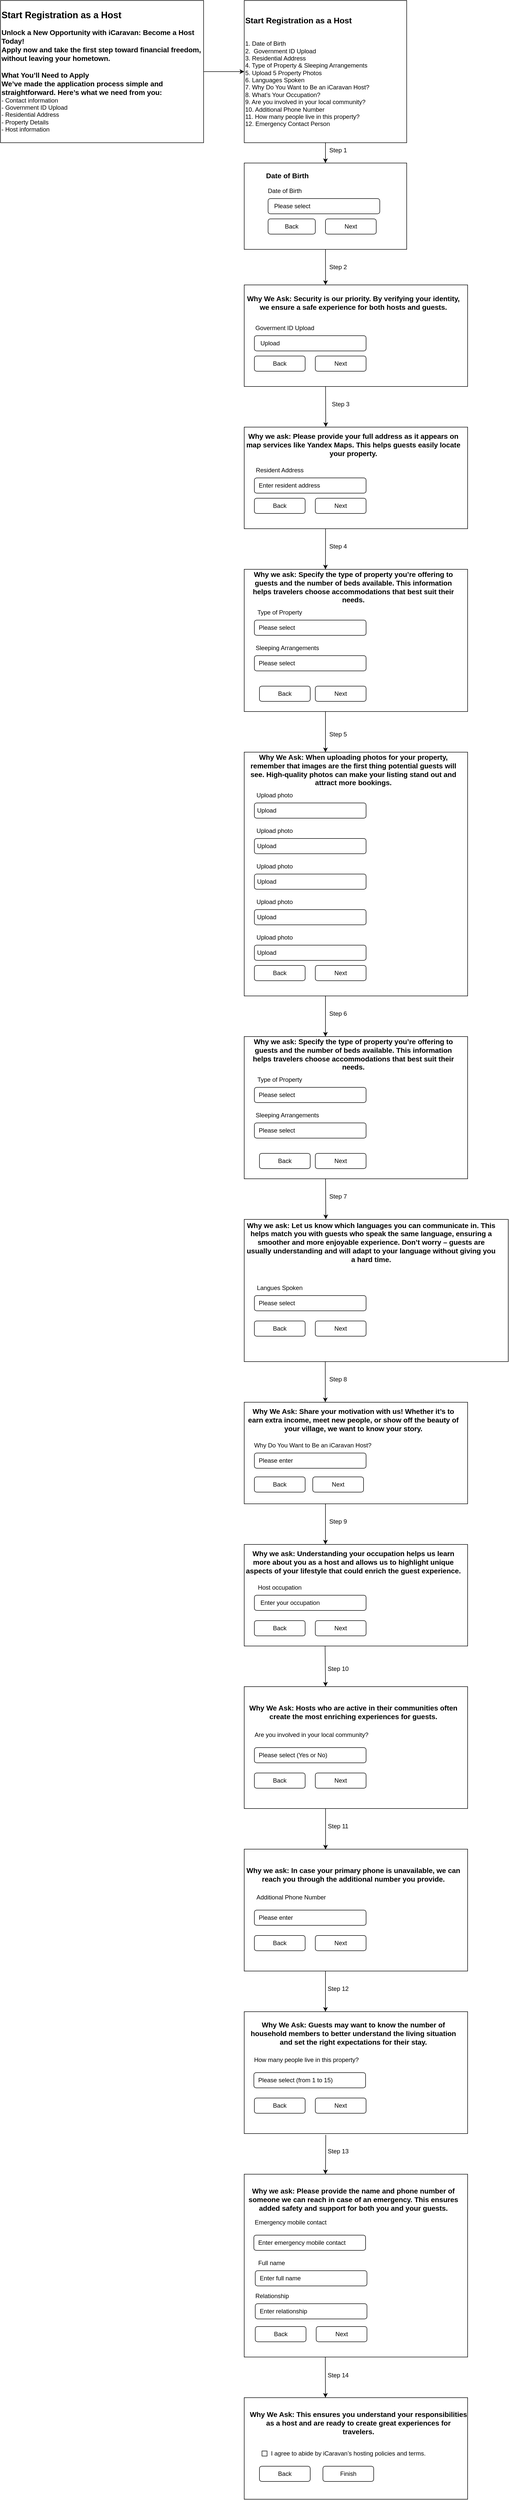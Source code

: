<mxfile version="26.0.16">
  <diagram id="C5RBs43oDa-KdzZeNtuy" name="Page-1">
    <mxGraphModel dx="5239" dy="1765" grid="1" gridSize="10" guides="1" tooltips="1" connect="1" arrows="1" fold="1" page="1" pageScale="1" pageWidth="827" pageHeight="1169" math="0" shadow="0">
      <root>
        <mxCell id="WIyWlLk6GJQsqaUBKTNV-0" />
        <mxCell id="WIyWlLk6GJQsqaUBKTNV-1" parent="WIyWlLk6GJQsqaUBKTNV-0" />
        <mxCell id="WOoqEJHK_4M_TUSqdvVv-0" value="&lt;b&gt;&lt;font style=&quot;font-size: 18px;&quot;&gt;Start Registration as a Host&lt;/font&gt;&lt;/b&gt;&lt;div&gt;&lt;br&gt;&lt;/div&gt;&lt;div&gt;&lt;div&gt;&lt;b&gt;&lt;font style=&quot;font-size: 14px;&quot;&gt;Unlock a New Opportunity with iCaravan: Become a Host Today!&lt;/font&gt;&lt;/b&gt;&lt;/div&gt;&lt;div&gt;&lt;b&gt;&lt;font style=&quot;font-size: 14px;&quot;&gt;Apply now and take the first step toward financial freedom, without leaving your hometown.&lt;/font&gt;&lt;/b&gt;&lt;/div&gt;&lt;/div&gt;&lt;div&gt;&lt;b&gt;&lt;font style=&quot;font-size: 14px;&quot;&gt;&lt;br&gt;&lt;/font&gt;&lt;/b&gt;&lt;/div&gt;&lt;div&gt;&lt;b&gt;&lt;font style=&quot;font-size: 14px;&quot;&gt;What You’ll Need to Apply&lt;/font&gt;&lt;/b&gt;&lt;/div&gt;&lt;div&gt;&lt;b&gt;&lt;font style=&quot;font-size: 14px;&quot;&gt;We’ve made the application process simple and straightforward. Here’s what we need from you:&lt;/font&gt;&lt;/b&gt;&lt;/div&gt;&lt;div&gt;- Contact information&lt;/div&gt;&lt;div&gt;- Government ID Upload&lt;/div&gt;&lt;div&gt;- Residential Address&lt;/div&gt;&lt;div&gt;- Property Details&lt;/div&gt;&lt;div&gt;- Host information&lt;/div&gt;" style="rounded=0;whiteSpace=wrap;html=1;align=left;" vertex="1" parent="WIyWlLk6GJQsqaUBKTNV-1">
          <mxGeometry x="-1160" y="600" width="400" height="280" as="geometry" />
        </mxCell>
        <mxCell id="WOoqEJHK_4M_TUSqdvVv-2" value="&lt;span style=&quot;&quot;&gt;&lt;b&gt;&lt;font style=&quot;font-size: 16px;&quot;&gt;Start Registration as a Host&lt;/font&gt;&lt;/b&gt;&lt;/span&gt;&lt;div&gt;&lt;span style=&quot;&quot;&gt;&lt;br&gt;&lt;/span&gt;&lt;/div&gt;&lt;div&gt;&lt;span style=&quot;&quot;&gt;&lt;br&gt;&lt;/span&gt;&lt;/div&gt;&lt;div&gt;&lt;span style=&quot;&quot;&gt;1.&amp;nbsp;&lt;/span&gt;&lt;span style=&quot;background-color: transparent;&quot;&gt;Date of Birth&lt;/span&gt;&lt;/div&gt;&lt;div&gt;&lt;span style=&quot;background-color: transparent;&quot;&gt;2.&amp;nbsp;&lt;/span&gt;&lt;span style=&quot;background-color: transparent;&quot;&gt;&amp;nbsp;Government ID Upload&lt;/span&gt;&lt;/div&gt;&lt;div&gt;&lt;span style=&quot;background-color: transparent;&quot;&gt;3. Residential Address&lt;/span&gt;&lt;/div&gt;&lt;div&gt;&lt;span style=&quot;background-color: transparent;&quot;&gt;4. Type of Property &amp;amp; Sleeping Arrangements&lt;/span&gt;&lt;/div&gt;&lt;div&gt;&lt;span style=&quot;background-color: transparent;&quot;&gt;5. Upload 5 Property Photos&amp;nbsp;&lt;/span&gt;&lt;/div&gt;&lt;div&gt;&lt;span style=&quot;background-color: transparent;&quot;&gt;6. Languages Spoken&lt;/span&gt;&lt;/div&gt;&lt;div&gt;&lt;span style=&quot;background-color: transparent;&quot;&gt;7&lt;/span&gt;&lt;span style=&quot;background-color: transparent; color: light-dark(rgb(0, 0, 0), rgb(255, 255, 255));&quot;&gt;. Why Do You Want to Be an iCaravan Host?&lt;/span&gt;&lt;/div&gt;&lt;div&gt;&lt;span style=&quot;background-color: transparent;&quot;&gt;8. What’s Your Occupation?&lt;/span&gt;&lt;/div&gt;&lt;div&gt;&lt;span style=&quot;background-color: transparent;&quot;&gt;9. Are you involved in your local community?&lt;/span&gt;&lt;/div&gt;&lt;div&gt;&lt;span style=&quot;background-color: transparent;&quot;&gt;10. Additional Phone Number&lt;/span&gt;&lt;/div&gt;&lt;div&gt;&lt;span style=&quot;background-color: transparent;&quot;&gt;11. How many people live in this property?&lt;/span&gt;&lt;/div&gt;&lt;div&gt;&lt;span style=&quot;background-color: transparent;&quot;&gt;12. Emergency Contact Person&lt;/span&gt;&lt;/div&gt;" style="rounded=0;whiteSpace=wrap;html=1;align=left;" vertex="1" parent="WIyWlLk6GJQsqaUBKTNV-1">
          <mxGeometry x="-680" y="600" width="320" height="280" as="geometry" />
        </mxCell>
        <mxCell id="WOoqEJHK_4M_TUSqdvVv-3" value="" style="endArrow=classic;html=1;rounded=0;exitX=1;exitY=0.5;exitDx=0;exitDy=0;entryX=0;entryY=0.5;entryDx=0;entryDy=0;" edge="1" parent="WIyWlLk6GJQsqaUBKTNV-1" source="WOoqEJHK_4M_TUSqdvVv-0" target="WOoqEJHK_4M_TUSqdvVv-2">
          <mxGeometry width="50" height="50" relative="1" as="geometry">
            <mxPoint x="-550" y="890" as="sourcePoint" />
            <mxPoint x="-500" y="840" as="targetPoint" />
          </mxGeometry>
        </mxCell>
        <mxCell id="WOoqEJHK_4M_TUSqdvVv-4" value="&lt;div&gt;&lt;br&gt;&lt;/div&gt;" style="rounded=0;whiteSpace=wrap;html=1;" vertex="1" parent="WIyWlLk6GJQsqaUBKTNV-1">
          <mxGeometry x="-680" y="920" width="320" height="170" as="geometry" />
        </mxCell>
        <mxCell id="WOoqEJHK_4M_TUSqdvVv-5" value="&amp;nbsp; &amp;nbsp;Please select" style="rounded=1;whiteSpace=wrap;html=1;align=left;" vertex="1" parent="WIyWlLk6GJQsqaUBKTNV-1">
          <mxGeometry x="-633" y="990" width="220" height="30" as="geometry" />
        </mxCell>
        <mxCell id="WOoqEJHK_4M_TUSqdvVv-6" value="&lt;b&gt;&lt;font style=&quot;font-size: 14px;&quot;&gt;Date of Birth&lt;/font&gt;&lt;/b&gt;" style="text;html=1;align=center;verticalAlign=middle;whiteSpace=wrap;rounded=0;" vertex="1" parent="WIyWlLk6GJQsqaUBKTNV-1">
          <mxGeometry x="-645" y="930" width="100" height="30" as="geometry" />
        </mxCell>
        <mxCell id="WOoqEJHK_4M_TUSqdvVv-7" value="&lt;font&gt;Date of Birth&lt;/font&gt;" style="text;html=1;align=center;verticalAlign=middle;whiteSpace=wrap;rounded=0;" vertex="1" parent="WIyWlLk6GJQsqaUBKTNV-1">
          <mxGeometry x="-655" y="960" width="110" height="30" as="geometry" />
        </mxCell>
        <mxCell id="WOoqEJHK_4M_TUSqdvVv-8" value="Back" style="rounded=1;whiteSpace=wrap;html=1;" vertex="1" parent="WIyWlLk6GJQsqaUBKTNV-1">
          <mxGeometry x="-633" y="1030" width="93" height="30" as="geometry" />
        </mxCell>
        <mxCell id="WOoqEJHK_4M_TUSqdvVv-9" value="Next" style="rounded=1;whiteSpace=wrap;html=1;" vertex="1" parent="WIyWlLk6GJQsqaUBKTNV-1">
          <mxGeometry x="-520" y="1030" width="100" height="30" as="geometry" />
        </mxCell>
        <mxCell id="WOoqEJHK_4M_TUSqdvVv-12" value="&lt;div&gt;&lt;br&gt;&lt;/div&gt;" style="rounded=0;whiteSpace=wrap;html=1;" vertex="1" parent="WIyWlLk6GJQsqaUBKTNV-1">
          <mxGeometry x="-680" y="1160" width="440" height="200" as="geometry" />
        </mxCell>
        <mxCell id="WOoqEJHK_4M_TUSqdvVv-13" value="&amp;nbsp; &amp;nbsp;Upload" style="rounded=1;whiteSpace=wrap;html=1;align=left;" vertex="1" parent="WIyWlLk6GJQsqaUBKTNV-1">
          <mxGeometry x="-660" y="1260" width="220" height="30" as="geometry" />
        </mxCell>
        <mxCell id="WOoqEJHK_4M_TUSqdvVv-14" value="&lt;span style=&quot;font-size: 14px;&quot;&gt;&lt;b&gt;Why We Ask: Security is our priority. By verifying your identity, we ensure a safe experience for both hosts and guests.&lt;/b&gt;&lt;/span&gt;" style="text;html=1;align=center;verticalAlign=middle;whiteSpace=wrap;rounded=0;" vertex="1" parent="WIyWlLk6GJQsqaUBKTNV-1">
          <mxGeometry x="-680" y="1170" width="430" height="50" as="geometry" />
        </mxCell>
        <mxCell id="WOoqEJHK_4M_TUSqdvVv-15" value="&lt;font&gt;Goverment ID Upload&lt;/font&gt;" style="text;html=1;align=center;verticalAlign=middle;whiteSpace=wrap;rounded=0;" vertex="1" parent="WIyWlLk6GJQsqaUBKTNV-1">
          <mxGeometry x="-680" y="1230" width="160" height="30" as="geometry" />
        </mxCell>
        <mxCell id="WOoqEJHK_4M_TUSqdvVv-16" value="Back" style="rounded=1;whiteSpace=wrap;html=1;" vertex="1" parent="WIyWlLk6GJQsqaUBKTNV-1">
          <mxGeometry x="-660" y="1300" width="100" height="30" as="geometry" />
        </mxCell>
        <mxCell id="WOoqEJHK_4M_TUSqdvVv-17" value="Next" style="rounded=1;whiteSpace=wrap;html=1;" vertex="1" parent="WIyWlLk6GJQsqaUBKTNV-1">
          <mxGeometry x="-540" y="1300" width="100" height="30" as="geometry" />
        </mxCell>
        <mxCell id="WOoqEJHK_4M_TUSqdvVv-19" value="" style="endArrow=classic;html=1;rounded=0;exitX=0.5;exitY=1;exitDx=0;exitDy=0;entryX=0.5;entryY=0;entryDx=0;entryDy=0;" edge="1" parent="WIyWlLk6GJQsqaUBKTNV-1" source="WOoqEJHK_4M_TUSqdvVv-2" target="WOoqEJHK_4M_TUSqdvVv-4">
          <mxGeometry width="50" height="50" relative="1" as="geometry">
            <mxPoint x="-520" y="840" as="sourcePoint" />
            <mxPoint x="-500" y="1010" as="targetPoint" />
          </mxGeometry>
        </mxCell>
        <mxCell id="WOoqEJHK_4M_TUSqdvVv-20" value="" style="endArrow=classic;html=1;rounded=0;exitX=0.5;exitY=1;exitDx=0;exitDy=0;entryX=0.364;entryY=0;entryDx=0;entryDy=0;entryPerimeter=0;" edge="1" parent="WIyWlLk6GJQsqaUBKTNV-1" source="WOoqEJHK_4M_TUSqdvVv-4" target="WOoqEJHK_4M_TUSqdvVv-12">
          <mxGeometry width="50" height="50" relative="1" as="geometry">
            <mxPoint x="-550" y="1100" as="sourcePoint" />
            <mxPoint x="-519" y="1160" as="targetPoint" />
          </mxGeometry>
        </mxCell>
        <mxCell id="WOoqEJHK_4M_TUSqdvVv-21" value="Step 1" style="text;html=1;align=center;verticalAlign=middle;whiteSpace=wrap;rounded=0;" vertex="1" parent="WIyWlLk6GJQsqaUBKTNV-1">
          <mxGeometry x="-520" y="880" width="50" height="30" as="geometry" />
        </mxCell>
        <mxCell id="WOoqEJHK_4M_TUSqdvVv-23" value="Step 2" style="text;html=1;align=center;verticalAlign=middle;whiteSpace=wrap;rounded=0;" vertex="1" parent="WIyWlLk6GJQsqaUBKTNV-1">
          <mxGeometry x="-520" y="1110" width="50" height="30" as="geometry" />
        </mxCell>
        <mxCell id="WOoqEJHK_4M_TUSqdvVv-24" value="&lt;div&gt;&lt;br&gt;&lt;/div&gt;" style="rounded=0;whiteSpace=wrap;html=1;" vertex="1" parent="WIyWlLk6GJQsqaUBKTNV-1">
          <mxGeometry x="-680" y="1440" width="440" height="200" as="geometry" />
        </mxCell>
        <mxCell id="WOoqEJHK_4M_TUSqdvVv-25" value="&amp;nbsp; Enter resident address" style="rounded=1;whiteSpace=wrap;html=1;align=left;" vertex="1" parent="WIyWlLk6GJQsqaUBKTNV-1">
          <mxGeometry x="-660" y="1540" width="220" height="30" as="geometry" />
        </mxCell>
        <mxCell id="WOoqEJHK_4M_TUSqdvVv-26" value="&lt;span style=&quot;font-size: 14px;&quot;&gt;&lt;b&gt;Why we ask: Please provide your full address as it appears on map services like Yandex Maps. This helps guests easily locate your property.&lt;/b&gt;&lt;/span&gt;" style="text;html=1;align=center;verticalAlign=middle;whiteSpace=wrap;rounded=0;" vertex="1" parent="WIyWlLk6GJQsqaUBKTNV-1">
          <mxGeometry x="-680" y="1450" width="430" height="50" as="geometry" />
        </mxCell>
        <mxCell id="WOoqEJHK_4M_TUSqdvVv-27" value="&lt;font&gt;Resident Address&lt;/font&gt;" style="text;html=1;align=center;verticalAlign=middle;whiteSpace=wrap;rounded=0;" vertex="1" parent="WIyWlLk6GJQsqaUBKTNV-1">
          <mxGeometry x="-690" y="1510" width="160" height="30" as="geometry" />
        </mxCell>
        <mxCell id="WOoqEJHK_4M_TUSqdvVv-28" value="Back" style="rounded=1;whiteSpace=wrap;html=1;" vertex="1" parent="WIyWlLk6GJQsqaUBKTNV-1">
          <mxGeometry x="-660" y="1580" width="100" height="30" as="geometry" />
        </mxCell>
        <mxCell id="WOoqEJHK_4M_TUSqdvVv-29" value="Next" style="rounded=1;whiteSpace=wrap;html=1;" vertex="1" parent="WIyWlLk6GJQsqaUBKTNV-1">
          <mxGeometry x="-540" y="1580" width="100" height="30" as="geometry" />
        </mxCell>
        <mxCell id="WOoqEJHK_4M_TUSqdvVv-30" value="&lt;div&gt;&lt;br&gt;&lt;/div&gt;" style="rounded=0;whiteSpace=wrap;html=1;" vertex="1" parent="WIyWlLk6GJQsqaUBKTNV-1">
          <mxGeometry x="-680" y="1720" width="440" height="280" as="geometry" />
        </mxCell>
        <mxCell id="WOoqEJHK_4M_TUSqdvVv-31" value="&amp;nbsp; Please select" style="rounded=1;whiteSpace=wrap;html=1;align=left;" vertex="1" parent="WIyWlLk6GJQsqaUBKTNV-1">
          <mxGeometry x="-660" y="1820" width="220" height="30" as="geometry" />
        </mxCell>
        <mxCell id="WOoqEJHK_4M_TUSqdvVv-32" value="&lt;span style=&quot;font-size: 14px;&quot;&gt;&lt;b&gt;Why we ask: Specify the type of property you’re offering to guests and the number of beds available. This information helps travelers choose accommodations that best suit their needs.&lt;/b&gt;&lt;/span&gt;" style="text;html=1;align=center;verticalAlign=middle;whiteSpace=wrap;rounded=0;" vertex="1" parent="WIyWlLk6GJQsqaUBKTNV-1">
          <mxGeometry x="-680" y="1730" width="430" height="50" as="geometry" />
        </mxCell>
        <mxCell id="WOoqEJHK_4M_TUSqdvVv-33" value="&lt;font&gt;Type of Property&lt;/font&gt;" style="text;html=1;align=center;verticalAlign=middle;whiteSpace=wrap;rounded=0;" vertex="1" parent="WIyWlLk6GJQsqaUBKTNV-1">
          <mxGeometry x="-690" y="1790" width="160" height="30" as="geometry" />
        </mxCell>
        <mxCell id="WOoqEJHK_4M_TUSqdvVv-34" value="Back" style="rounded=1;whiteSpace=wrap;html=1;" vertex="1" parent="WIyWlLk6GJQsqaUBKTNV-1">
          <mxGeometry x="-650" y="1950" width="100" height="30" as="geometry" />
        </mxCell>
        <mxCell id="WOoqEJHK_4M_TUSqdvVv-35" value="Next" style="rounded=1;whiteSpace=wrap;html=1;" vertex="1" parent="WIyWlLk6GJQsqaUBKTNV-1">
          <mxGeometry x="-540" y="1950" width="100" height="30" as="geometry" />
        </mxCell>
        <mxCell id="WOoqEJHK_4M_TUSqdvVv-37" value="&lt;font&gt;Sleeping Arrangements&lt;/font&gt;" style="text;html=1;align=center;verticalAlign=middle;whiteSpace=wrap;rounded=0;" vertex="1" parent="WIyWlLk6GJQsqaUBKTNV-1">
          <mxGeometry x="-675" y="1860" width="160" height="30" as="geometry" />
        </mxCell>
        <mxCell id="WOoqEJHK_4M_TUSqdvVv-38" value="&amp;nbsp; Please select" style="rounded=1;whiteSpace=wrap;html=1;align=left;" vertex="1" parent="WIyWlLk6GJQsqaUBKTNV-1">
          <mxGeometry x="-660" y="1890" width="220" height="30" as="geometry" />
        </mxCell>
        <mxCell id="WOoqEJHK_4M_TUSqdvVv-39" value="" style="endArrow=classic;html=1;rounded=0;exitX=0.364;exitY=1;exitDx=0;exitDy=0;entryX=0.365;entryY=-0.002;entryDx=0;entryDy=0;entryPerimeter=0;exitPerimeter=0;" edge="1" parent="WIyWlLk6GJQsqaUBKTNV-1" source="WOoqEJHK_4M_TUSqdvVv-12" target="WOoqEJHK_4M_TUSqdvVv-24">
          <mxGeometry width="50" height="50" relative="1" as="geometry">
            <mxPoint x="-510" y="1100" as="sourcePoint" />
            <mxPoint x="-509" y="1170" as="targetPoint" />
          </mxGeometry>
        </mxCell>
        <mxCell id="WOoqEJHK_4M_TUSqdvVv-40" value="Step 3" style="text;html=1;align=center;verticalAlign=middle;whiteSpace=wrap;rounded=0;" vertex="1" parent="WIyWlLk6GJQsqaUBKTNV-1">
          <mxGeometry x="-515" y="1380" width="50" height="30" as="geometry" />
        </mxCell>
        <mxCell id="WOoqEJHK_4M_TUSqdvVv-41" value="Step 4" style="text;html=1;align=center;verticalAlign=middle;whiteSpace=wrap;rounded=0;" vertex="1" parent="WIyWlLk6GJQsqaUBKTNV-1">
          <mxGeometry x="-520" y="1660" width="50" height="30" as="geometry" />
        </mxCell>
        <mxCell id="WOoqEJHK_4M_TUSqdvVv-42" value="" style="endArrow=classic;html=1;rounded=0;exitX=0.364;exitY=1.002;exitDx=0;exitDy=0;exitPerimeter=0;" edge="1" parent="WIyWlLk6GJQsqaUBKTNV-1" source="WOoqEJHK_4M_TUSqdvVv-24">
          <mxGeometry width="50" height="50" relative="1" as="geometry">
            <mxPoint x="-508" y="1370" as="sourcePoint" />
            <mxPoint x="-520" y="1720" as="targetPoint" />
          </mxGeometry>
        </mxCell>
        <mxCell id="WOoqEJHK_4M_TUSqdvVv-43" value="&lt;div&gt;&lt;br&gt;&lt;/div&gt;" style="rounded=0;whiteSpace=wrap;html=1;" vertex="1" parent="WIyWlLk6GJQsqaUBKTNV-1">
          <mxGeometry x="-680" y="2080" width="440" height="480" as="geometry" />
        </mxCell>
        <mxCell id="WOoqEJHK_4M_TUSqdvVv-44" value="&amp;nbsp;Upload" style="rounded=1;whiteSpace=wrap;html=1;align=left;" vertex="1" parent="WIyWlLk6GJQsqaUBKTNV-1">
          <mxGeometry x="-660" y="2180" width="220" height="30" as="geometry" />
        </mxCell>
        <mxCell id="WOoqEJHK_4M_TUSqdvVv-45" value="&lt;span style=&quot;font-size: 14px;&quot;&gt;&lt;b&gt;Why We Ask: When uploading photos for your property, remember that images are the first thing potential guests will see. High-quality photos can make your listing stand out and attract more bookings.&lt;/b&gt;&lt;/span&gt;" style="text;html=1;align=center;verticalAlign=middle;whiteSpace=wrap;rounded=0;" vertex="1" parent="WIyWlLk6GJQsqaUBKTNV-1">
          <mxGeometry x="-680" y="2090" width="430" height="50" as="geometry" />
        </mxCell>
        <mxCell id="WOoqEJHK_4M_TUSqdvVv-46" value="&lt;font&gt;Upload photo&lt;/font&gt;" style="text;html=1;align=center;verticalAlign=middle;whiteSpace=wrap;rounded=0;" vertex="1" parent="WIyWlLk6GJQsqaUBKTNV-1">
          <mxGeometry x="-700" y="2150" width="160" height="30" as="geometry" />
        </mxCell>
        <mxCell id="WOoqEJHK_4M_TUSqdvVv-47" value="Back" style="rounded=1;whiteSpace=wrap;html=1;" vertex="1" parent="WIyWlLk6GJQsqaUBKTNV-1">
          <mxGeometry x="-660" y="2500" width="100" height="30" as="geometry" />
        </mxCell>
        <mxCell id="WOoqEJHK_4M_TUSqdvVv-48" value="Next" style="rounded=1;whiteSpace=wrap;html=1;" vertex="1" parent="WIyWlLk6GJQsqaUBKTNV-1">
          <mxGeometry x="-540" y="2500" width="100" height="30" as="geometry" />
        </mxCell>
        <mxCell id="WOoqEJHK_4M_TUSqdvVv-49" value="&lt;font&gt;Upload photo&lt;/font&gt;" style="text;html=1;align=center;verticalAlign=middle;whiteSpace=wrap;rounded=0;" vertex="1" parent="WIyWlLk6GJQsqaUBKTNV-1">
          <mxGeometry x="-700" y="2220" width="160" height="30" as="geometry" />
        </mxCell>
        <mxCell id="WOoqEJHK_4M_TUSqdvVv-50" value="&lt;font&gt;Upload photo&lt;/font&gt;" style="text;html=1;align=center;verticalAlign=middle;whiteSpace=wrap;rounded=0;" vertex="1" parent="WIyWlLk6GJQsqaUBKTNV-1">
          <mxGeometry x="-700" y="2290" width="160" height="30" as="geometry" />
        </mxCell>
        <mxCell id="WOoqEJHK_4M_TUSqdvVv-51" value="&lt;font&gt;Upload photo&lt;/font&gt;" style="text;html=1;align=center;verticalAlign=middle;whiteSpace=wrap;rounded=0;" vertex="1" parent="WIyWlLk6GJQsqaUBKTNV-1">
          <mxGeometry x="-700" y="2430" width="160" height="30" as="geometry" />
        </mxCell>
        <mxCell id="WOoqEJHK_4M_TUSqdvVv-52" value="&lt;font&gt;Upload photo&lt;/font&gt;" style="text;html=1;align=center;verticalAlign=middle;whiteSpace=wrap;rounded=0;" vertex="1" parent="WIyWlLk6GJQsqaUBKTNV-1">
          <mxGeometry x="-700" y="2360" width="160" height="30" as="geometry" />
        </mxCell>
        <mxCell id="WOoqEJHK_4M_TUSqdvVv-53" value="&amp;nbsp;Upload" style="rounded=1;whiteSpace=wrap;html=1;align=left;" vertex="1" parent="WIyWlLk6GJQsqaUBKTNV-1">
          <mxGeometry x="-660" y="2250" width="220" height="30" as="geometry" />
        </mxCell>
        <mxCell id="WOoqEJHK_4M_TUSqdvVv-54" value="&amp;nbsp;Upload" style="rounded=1;whiteSpace=wrap;html=1;align=left;" vertex="1" parent="WIyWlLk6GJQsqaUBKTNV-1">
          <mxGeometry x="-660" y="2320" width="220" height="30" as="geometry" />
        </mxCell>
        <mxCell id="WOoqEJHK_4M_TUSqdvVv-55" value="&amp;nbsp;Upload" style="rounded=1;whiteSpace=wrap;html=1;align=left;" vertex="1" parent="WIyWlLk6GJQsqaUBKTNV-1">
          <mxGeometry x="-660" y="2390" width="220" height="30" as="geometry" />
        </mxCell>
        <mxCell id="WOoqEJHK_4M_TUSqdvVv-56" value="&amp;nbsp;Upload" style="rounded=1;whiteSpace=wrap;html=1;align=left;" vertex="1" parent="WIyWlLk6GJQsqaUBKTNV-1">
          <mxGeometry x="-660" y="2460" width="220" height="30" as="geometry" />
        </mxCell>
        <mxCell id="WOoqEJHK_4M_TUSqdvVv-57" value="&lt;div&gt;&lt;br&gt;&lt;/div&gt;" style="rounded=0;whiteSpace=wrap;html=1;" vertex="1" parent="WIyWlLk6GJQsqaUBKTNV-1">
          <mxGeometry x="-680" y="2640" width="440" height="280" as="geometry" />
        </mxCell>
        <mxCell id="WOoqEJHK_4M_TUSqdvVv-58" value="&amp;nbsp; Please select" style="rounded=1;whiteSpace=wrap;html=1;align=left;" vertex="1" parent="WIyWlLk6GJQsqaUBKTNV-1">
          <mxGeometry x="-660" y="2740" width="220" height="30" as="geometry" />
        </mxCell>
        <mxCell id="WOoqEJHK_4M_TUSqdvVv-59" value="&lt;span style=&quot;font-size: 14px;&quot;&gt;&lt;b&gt;Why we ask: Specify the type of property you’re offering to guests and the number of beds available. This information helps travelers choose accommodations that best suit their needs.&lt;/b&gt;&lt;/span&gt;" style="text;html=1;align=center;verticalAlign=middle;whiteSpace=wrap;rounded=0;" vertex="1" parent="WIyWlLk6GJQsqaUBKTNV-1">
          <mxGeometry x="-680" y="2650" width="430" height="50" as="geometry" />
        </mxCell>
        <mxCell id="WOoqEJHK_4M_TUSqdvVv-60" value="&lt;font&gt;Type of Property&lt;/font&gt;" style="text;html=1;align=center;verticalAlign=middle;whiteSpace=wrap;rounded=0;" vertex="1" parent="WIyWlLk6GJQsqaUBKTNV-1">
          <mxGeometry x="-690" y="2710" width="160" height="30" as="geometry" />
        </mxCell>
        <mxCell id="WOoqEJHK_4M_TUSqdvVv-61" value="Back" style="rounded=1;whiteSpace=wrap;html=1;" vertex="1" parent="WIyWlLk6GJQsqaUBKTNV-1">
          <mxGeometry x="-650" y="2870" width="100" height="30" as="geometry" />
        </mxCell>
        <mxCell id="WOoqEJHK_4M_TUSqdvVv-62" value="Next" style="rounded=1;whiteSpace=wrap;html=1;" vertex="1" parent="WIyWlLk6GJQsqaUBKTNV-1">
          <mxGeometry x="-540" y="2870" width="100" height="30" as="geometry" />
        </mxCell>
        <mxCell id="WOoqEJHK_4M_TUSqdvVv-63" value="&lt;font&gt;Sleeping Arrangements&lt;/font&gt;" style="text;html=1;align=center;verticalAlign=middle;whiteSpace=wrap;rounded=0;" vertex="1" parent="WIyWlLk6GJQsqaUBKTNV-1">
          <mxGeometry x="-675" y="2780" width="160" height="30" as="geometry" />
        </mxCell>
        <mxCell id="WOoqEJHK_4M_TUSqdvVv-64" value="&amp;nbsp; Please select" style="rounded=1;whiteSpace=wrap;html=1;align=left;" vertex="1" parent="WIyWlLk6GJQsqaUBKTNV-1">
          <mxGeometry x="-660" y="2810" width="220" height="30" as="geometry" />
        </mxCell>
        <mxCell id="WOoqEJHK_4M_TUSqdvVv-65" value="" style="endArrow=classic;html=1;rounded=0;exitX=0.364;exitY=1.002;exitDx=0;exitDy=0;exitPerimeter=0;" edge="1" parent="WIyWlLk6GJQsqaUBKTNV-1">
          <mxGeometry width="50" height="50" relative="1" as="geometry">
            <mxPoint x="-520" y="2000" as="sourcePoint" />
            <mxPoint x="-520" y="2080" as="targetPoint" />
          </mxGeometry>
        </mxCell>
        <mxCell id="WOoqEJHK_4M_TUSqdvVv-66" value="Step 5" style="text;html=1;align=center;verticalAlign=middle;whiteSpace=wrap;rounded=0;" vertex="1" parent="WIyWlLk6GJQsqaUBKTNV-1">
          <mxGeometry x="-520" y="2030" width="50" height="30" as="geometry" />
        </mxCell>
        <mxCell id="WOoqEJHK_4M_TUSqdvVv-67" value="" style="endArrow=classic;html=1;rounded=0;exitX=0.364;exitY=1.002;exitDx=0;exitDy=0;exitPerimeter=0;" edge="1" parent="WIyWlLk6GJQsqaUBKTNV-1">
          <mxGeometry width="50" height="50" relative="1" as="geometry">
            <mxPoint x="-520" y="2570" as="sourcePoint" />
            <mxPoint x="-520" y="2640" as="targetPoint" />
            <Array as="points">
              <mxPoint x="-520" y="2560" />
            </Array>
          </mxGeometry>
        </mxCell>
        <mxCell id="WOoqEJHK_4M_TUSqdvVv-68" value="Step 6" style="text;html=1;align=center;verticalAlign=middle;whiteSpace=wrap;rounded=0;" vertex="1" parent="WIyWlLk6GJQsqaUBKTNV-1">
          <mxGeometry x="-520" y="2580" width="50" height="30" as="geometry" />
        </mxCell>
        <mxCell id="WOoqEJHK_4M_TUSqdvVv-69" value="&lt;div&gt;&lt;br&gt;&lt;/div&gt;" style="rounded=0;whiteSpace=wrap;html=1;" vertex="1" parent="WIyWlLk6GJQsqaUBKTNV-1">
          <mxGeometry x="-680" y="3000" width="520" height="280" as="geometry" />
        </mxCell>
        <mxCell id="WOoqEJHK_4M_TUSqdvVv-70" value="&amp;nbsp; Please select" style="rounded=1;whiteSpace=wrap;html=1;align=left;" vertex="1" parent="WIyWlLk6GJQsqaUBKTNV-1">
          <mxGeometry x="-660" y="3150" width="220" height="30" as="geometry" />
        </mxCell>
        <mxCell id="WOoqEJHK_4M_TUSqdvVv-71" value="&lt;span style=&quot;font-size: 14px;&quot;&gt;&lt;b&gt;Why we ask: Let us know which languages you can communicate in. This helps match you with guests who speak the same language, ensuring a smoother and more enjoyable experience. Don’t worry – guests are usually understanding and will adapt to your language without giving you a hard time.&lt;/b&gt;&lt;/span&gt;" style="text;html=1;align=center;verticalAlign=middle;whiteSpace=wrap;rounded=0;" vertex="1" parent="WIyWlLk6GJQsqaUBKTNV-1">
          <mxGeometry x="-680" y="3010" width="500" height="70" as="geometry" />
        </mxCell>
        <mxCell id="WOoqEJHK_4M_TUSqdvVv-72" value="&lt;font&gt;Langues Spoken&lt;/font&gt;" style="text;html=1;align=center;verticalAlign=middle;whiteSpace=wrap;rounded=0;" vertex="1" parent="WIyWlLk6GJQsqaUBKTNV-1">
          <mxGeometry x="-690" y="3120" width="160" height="30" as="geometry" />
        </mxCell>
        <mxCell id="WOoqEJHK_4M_TUSqdvVv-73" value="Back" style="rounded=1;whiteSpace=wrap;html=1;" vertex="1" parent="WIyWlLk6GJQsqaUBKTNV-1">
          <mxGeometry x="-660" y="3200" width="100" height="30" as="geometry" />
        </mxCell>
        <mxCell id="WOoqEJHK_4M_TUSqdvVv-74" value="Next" style="rounded=1;whiteSpace=wrap;html=1;" vertex="1" parent="WIyWlLk6GJQsqaUBKTNV-1">
          <mxGeometry x="-540" y="3200" width="100" height="30" as="geometry" />
        </mxCell>
        <mxCell id="WOoqEJHK_4M_TUSqdvVv-78" value="&lt;div&gt;&lt;br&gt;&lt;/div&gt;" style="rounded=0;whiteSpace=wrap;html=1;" vertex="1" parent="WIyWlLk6GJQsqaUBKTNV-1">
          <mxGeometry x="-680" y="3360" width="440" height="200" as="geometry" />
        </mxCell>
        <mxCell id="WOoqEJHK_4M_TUSqdvVv-79" value="&amp;nbsp; Please enter" style="rounded=1;whiteSpace=wrap;html=1;align=left;" vertex="1" parent="WIyWlLk6GJQsqaUBKTNV-1">
          <mxGeometry x="-660" y="3460" width="220" height="30" as="geometry" />
        </mxCell>
        <mxCell id="WOoqEJHK_4M_TUSqdvVv-80" value="&lt;span style=&quot;font-size: 14px;&quot;&gt;&lt;b&gt;Why We Ask: Share your motivation with us! Whether it’s to earn extra income, meet new people, or show off the beauty of your village, we want to know your story.&lt;/b&gt;&lt;/span&gt;" style="text;html=1;align=center;verticalAlign=middle;whiteSpace=wrap;rounded=0;" vertex="1" parent="WIyWlLk6GJQsqaUBKTNV-1">
          <mxGeometry x="-680" y="3370" width="430" height="50" as="geometry" />
        </mxCell>
        <mxCell id="WOoqEJHK_4M_TUSqdvVv-81" value="&lt;font&gt;Why Do You Want to Be an iCaravan Host?&lt;/font&gt;" style="text;html=1;align=center;verticalAlign=middle;whiteSpace=wrap;rounded=0;" vertex="1" parent="WIyWlLk6GJQsqaUBKTNV-1">
          <mxGeometry x="-690" y="3430" width="290" height="30" as="geometry" />
        </mxCell>
        <mxCell id="WOoqEJHK_4M_TUSqdvVv-82" value="Back" style="rounded=1;whiteSpace=wrap;html=1;" vertex="1" parent="WIyWlLk6GJQsqaUBKTNV-1">
          <mxGeometry x="-660" y="3507" width="100" height="30" as="geometry" />
        </mxCell>
        <mxCell id="WOoqEJHK_4M_TUSqdvVv-83" value="Next" style="rounded=1;whiteSpace=wrap;html=1;" vertex="1" parent="WIyWlLk6GJQsqaUBKTNV-1">
          <mxGeometry x="-545" y="3507" width="100" height="30" as="geometry" />
        </mxCell>
        <mxCell id="WOoqEJHK_4M_TUSqdvVv-86" value="&lt;div&gt;&lt;br&gt;&lt;/div&gt;" style="rounded=0;whiteSpace=wrap;html=1;" vertex="1" parent="WIyWlLk6GJQsqaUBKTNV-1">
          <mxGeometry x="-680" y="3640" width="440" height="200" as="geometry" />
        </mxCell>
        <mxCell id="WOoqEJHK_4M_TUSqdvVv-87" value="&amp;nbsp; &amp;nbsp;Enter your occupation" style="rounded=1;whiteSpace=wrap;html=1;align=left;" vertex="1" parent="WIyWlLk6GJQsqaUBKTNV-1">
          <mxGeometry x="-660" y="3740" width="220" height="30" as="geometry" />
        </mxCell>
        <mxCell id="WOoqEJHK_4M_TUSqdvVv-88" value="&lt;span style=&quot;font-size: 14px;&quot;&gt;&lt;b&gt;Why we ask: Understanding your occupation helps us learn more about you as a host and allows us to highlight unique aspects of your lifestyle that could enrich the guest experience.&lt;/b&gt;&lt;/span&gt;" style="text;html=1;align=center;verticalAlign=middle;whiteSpace=wrap;rounded=0;" vertex="1" parent="WIyWlLk6GJQsqaUBKTNV-1">
          <mxGeometry x="-680" y="3650" width="430" height="50" as="geometry" />
        </mxCell>
        <mxCell id="WOoqEJHK_4M_TUSqdvVv-89" value="&lt;font&gt;Host occupation&lt;/font&gt;" style="text;html=1;align=center;verticalAlign=middle;whiteSpace=wrap;rounded=0;" vertex="1" parent="WIyWlLk6GJQsqaUBKTNV-1">
          <mxGeometry x="-690" y="3710" width="160" height="30" as="geometry" />
        </mxCell>
        <mxCell id="WOoqEJHK_4M_TUSqdvVv-90" value="Back" style="rounded=1;whiteSpace=wrap;html=1;" vertex="1" parent="WIyWlLk6GJQsqaUBKTNV-1">
          <mxGeometry x="-660" y="3790" width="100" height="30" as="geometry" />
        </mxCell>
        <mxCell id="WOoqEJHK_4M_TUSqdvVv-91" value="Next" style="rounded=1;whiteSpace=wrap;html=1;" vertex="1" parent="WIyWlLk6GJQsqaUBKTNV-1">
          <mxGeometry x="-540" y="3790" width="100" height="30" as="geometry" />
        </mxCell>
        <mxCell id="WOoqEJHK_4M_TUSqdvVv-94" value="&lt;div&gt;&lt;br&gt;&lt;/div&gt;" style="rounded=0;whiteSpace=wrap;html=1;" vertex="1" parent="WIyWlLk6GJQsqaUBKTNV-1">
          <mxGeometry x="-680" y="3920" width="440" height="240" as="geometry" />
        </mxCell>
        <mxCell id="WOoqEJHK_4M_TUSqdvVv-95" value="&amp;nbsp; Please select (Yes or No)" style="rounded=1;whiteSpace=wrap;html=1;align=left;" vertex="1" parent="WIyWlLk6GJQsqaUBKTNV-1">
          <mxGeometry x="-660" y="4040" width="220" height="30" as="geometry" />
        </mxCell>
        <mxCell id="WOoqEJHK_4M_TUSqdvVv-96" value="&lt;span style=&quot;font-size: 14px;&quot;&gt;&lt;b&gt;Why We Ask: Hosts who are active in their communities often create the most enriching experiences for guests.&lt;/b&gt;&lt;/span&gt;" style="text;html=1;align=center;verticalAlign=middle;whiteSpace=wrap;rounded=0;" vertex="1" parent="WIyWlLk6GJQsqaUBKTNV-1">
          <mxGeometry x="-680" y="3945" width="430" height="50" as="geometry" />
        </mxCell>
        <mxCell id="WOoqEJHK_4M_TUSqdvVv-97" value="&lt;font&gt;Are you involved in your local community?&lt;/font&gt;" style="text;html=1;align=center;verticalAlign=middle;whiteSpace=wrap;rounded=0;" vertex="1" parent="WIyWlLk6GJQsqaUBKTNV-1">
          <mxGeometry x="-666.5" y="4000" width="236.5" height="30" as="geometry" />
        </mxCell>
        <mxCell id="WOoqEJHK_4M_TUSqdvVv-98" value="Back" style="rounded=1;whiteSpace=wrap;html=1;" vertex="1" parent="WIyWlLk6GJQsqaUBKTNV-1">
          <mxGeometry x="-660" y="4090" width="100" height="30" as="geometry" />
        </mxCell>
        <mxCell id="WOoqEJHK_4M_TUSqdvVv-99" value="Next" style="rounded=1;whiteSpace=wrap;html=1;" vertex="1" parent="WIyWlLk6GJQsqaUBKTNV-1">
          <mxGeometry x="-540" y="4090" width="100" height="30" as="geometry" />
        </mxCell>
        <mxCell id="WOoqEJHK_4M_TUSqdvVv-102" value="Step 7" style="text;html=1;align=center;verticalAlign=middle;whiteSpace=wrap;rounded=0;" vertex="1" parent="WIyWlLk6GJQsqaUBKTNV-1">
          <mxGeometry x="-520" y="2940" width="50" height="30" as="geometry" />
        </mxCell>
        <mxCell id="WOoqEJHK_4M_TUSqdvVv-103" value="" style="endArrow=classic;html=1;rounded=0;entryX=0.309;entryY=-0.002;entryDx=0;entryDy=0;entryPerimeter=0;exitX=0.364;exitY=1;exitDx=0;exitDy=0;exitPerimeter=0;" edge="1" parent="WIyWlLk6GJQsqaUBKTNV-1" source="WOoqEJHK_4M_TUSqdvVv-57" target="WOoqEJHK_4M_TUSqdvVv-69">
          <mxGeometry width="50" height="50" relative="1" as="geometry">
            <mxPoint x="-519" y="2920" as="sourcePoint" />
            <mxPoint x="-510" y="2650" as="targetPoint" />
            <Array as="points" />
          </mxGeometry>
        </mxCell>
        <mxCell id="WOoqEJHK_4M_TUSqdvVv-104" value="Step 8" style="text;html=1;align=center;verticalAlign=middle;whiteSpace=wrap;rounded=0;" vertex="1" parent="WIyWlLk6GJQsqaUBKTNV-1">
          <mxGeometry x="-520" y="3300" width="50" height="30" as="geometry" />
        </mxCell>
        <mxCell id="WOoqEJHK_4M_TUSqdvVv-105" value="" style="endArrow=classic;html=1;rounded=0;entryX=0.363;entryY=-0.001;entryDx=0;entryDy=0;entryPerimeter=0;exitX=0.307;exitY=0.999;exitDx=0;exitDy=0;exitPerimeter=0;" edge="1" parent="WIyWlLk6GJQsqaUBKTNV-1" source="WOoqEJHK_4M_TUSqdvVv-69" target="WOoqEJHK_4M_TUSqdvVv-78">
          <mxGeometry width="50" height="50" relative="1" as="geometry">
            <mxPoint x="-520" y="3281" as="sourcePoint" />
            <mxPoint x="-519" y="3360" as="targetPoint" />
            <Array as="points" />
          </mxGeometry>
        </mxCell>
        <mxCell id="WOoqEJHK_4M_TUSqdvVv-106" value="Step 9" style="text;html=1;align=center;verticalAlign=middle;whiteSpace=wrap;rounded=0;" vertex="1" parent="WIyWlLk6GJQsqaUBKTNV-1">
          <mxGeometry x="-520" y="3580" width="50" height="30" as="geometry" />
        </mxCell>
        <mxCell id="WOoqEJHK_4M_TUSqdvVv-107" value="" style="endArrow=classic;html=1;rounded=0;entryX=0.363;entryY=-0.001;entryDx=0;entryDy=0;entryPerimeter=0;exitX=0.307;exitY=0.999;exitDx=0;exitDy=0;exitPerimeter=0;" edge="1" parent="WIyWlLk6GJQsqaUBKTNV-1">
          <mxGeometry width="50" height="50" relative="1" as="geometry">
            <mxPoint x="-520" y="3560" as="sourcePoint" />
            <mxPoint x="-520" y="3640" as="targetPoint" />
            <Array as="points" />
          </mxGeometry>
        </mxCell>
        <mxCell id="WOoqEJHK_4M_TUSqdvVv-108" value="Step 10" style="text;html=1;align=center;verticalAlign=middle;whiteSpace=wrap;rounded=0;" vertex="1" parent="WIyWlLk6GJQsqaUBKTNV-1">
          <mxGeometry x="-520" y="3870" width="50" height="30" as="geometry" />
        </mxCell>
        <mxCell id="WOoqEJHK_4M_TUSqdvVv-109" value="" style="endArrow=classic;html=1;rounded=0;entryX=0.364;entryY=-0.001;entryDx=0;entryDy=0;entryPerimeter=0;exitX=0.362;exitY=1.001;exitDx=0;exitDy=0;exitPerimeter=0;" edge="1" parent="WIyWlLk6GJQsqaUBKTNV-1" source="WOoqEJHK_4M_TUSqdvVv-86" target="WOoqEJHK_4M_TUSqdvVv-94">
          <mxGeometry width="50" height="50" relative="1" as="geometry">
            <mxPoint x="-522" y="3840" as="sourcePoint" />
            <mxPoint x="-510" y="3650" as="targetPoint" />
            <Array as="points" />
          </mxGeometry>
        </mxCell>
        <mxCell id="WOoqEJHK_4M_TUSqdvVv-110" value="&lt;div&gt;&lt;br&gt;&lt;/div&gt;" style="rounded=0;whiteSpace=wrap;html=1;" vertex="1" parent="WIyWlLk6GJQsqaUBKTNV-1">
          <mxGeometry x="-680" y="4240" width="440" height="240" as="geometry" />
        </mxCell>
        <mxCell id="WOoqEJHK_4M_TUSqdvVv-111" value="&amp;nbsp; Please enter" style="rounded=1;whiteSpace=wrap;html=1;align=left;" vertex="1" parent="WIyWlLk6GJQsqaUBKTNV-1">
          <mxGeometry x="-660" y="4360" width="220" height="30" as="geometry" />
        </mxCell>
        <mxCell id="WOoqEJHK_4M_TUSqdvVv-112" value="&lt;span style=&quot;font-size: 14px;&quot;&gt;&lt;b&gt;Why we ask: In case your primary phone is unavailable, we can reach you through the additional number you provide.&lt;/b&gt;&lt;/span&gt;" style="text;html=1;align=center;verticalAlign=middle;whiteSpace=wrap;rounded=0;" vertex="1" parent="WIyWlLk6GJQsqaUBKTNV-1">
          <mxGeometry x="-680" y="4265" width="430" height="50" as="geometry" />
        </mxCell>
        <mxCell id="WOoqEJHK_4M_TUSqdvVv-113" value="&lt;font&gt;Additional Phone Number&lt;/font&gt;" style="text;html=1;align=center;verticalAlign=middle;whiteSpace=wrap;rounded=0;" vertex="1" parent="WIyWlLk6GJQsqaUBKTNV-1">
          <mxGeometry x="-706.5" y="4320" width="236.5" height="30" as="geometry" />
        </mxCell>
        <mxCell id="WOoqEJHK_4M_TUSqdvVv-114" value="Back" style="rounded=1;whiteSpace=wrap;html=1;" vertex="1" parent="WIyWlLk6GJQsqaUBKTNV-1">
          <mxGeometry x="-660" y="4410" width="100" height="30" as="geometry" />
        </mxCell>
        <mxCell id="WOoqEJHK_4M_TUSqdvVv-115" value="Next" style="rounded=1;whiteSpace=wrap;html=1;" vertex="1" parent="WIyWlLk6GJQsqaUBKTNV-1">
          <mxGeometry x="-540" y="4410" width="100" height="30" as="geometry" />
        </mxCell>
        <mxCell id="WOoqEJHK_4M_TUSqdvVv-116" value="&lt;div&gt;&lt;br&gt;&lt;/div&gt;" style="rounded=0;whiteSpace=wrap;html=1;" vertex="1" parent="WIyWlLk6GJQsqaUBKTNV-1">
          <mxGeometry x="-680" y="4560" width="440" height="240" as="geometry" />
        </mxCell>
        <mxCell id="WOoqEJHK_4M_TUSqdvVv-117" value="&amp;nbsp; Please select (from 1 to 15)" style="rounded=1;whiteSpace=wrap;html=1;align=left;" vertex="1" parent="WIyWlLk6GJQsqaUBKTNV-1">
          <mxGeometry x="-661" y="4680" width="220" height="30" as="geometry" />
        </mxCell>
        <mxCell id="WOoqEJHK_4M_TUSqdvVv-118" value="&lt;div&gt;&lt;span style=&quot;font-size: 14px;&quot;&gt;&lt;b&gt;Why We Ask: Guests may want to know the number of household members to better understand the living situation and set the right expectations for their stay.&lt;/b&gt;&lt;/span&gt;&lt;/div&gt;&lt;div&gt;&lt;br&gt;&lt;/div&gt;" style="text;html=1;align=center;verticalAlign=middle;whiteSpace=wrap;rounded=0;" vertex="1" parent="WIyWlLk6GJQsqaUBKTNV-1">
          <mxGeometry x="-680" y="4585" width="430" height="50" as="geometry" />
        </mxCell>
        <mxCell id="WOoqEJHK_4M_TUSqdvVv-119" value="&lt;font&gt;How many people live in this property?&lt;/font&gt;" style="text;html=1;align=center;verticalAlign=middle;whiteSpace=wrap;rounded=0;" vertex="1" parent="WIyWlLk6GJQsqaUBKTNV-1">
          <mxGeometry x="-706.5" y="4640" width="296.5" height="30" as="geometry" />
        </mxCell>
        <mxCell id="WOoqEJHK_4M_TUSqdvVv-120" value="Back" style="rounded=1;whiteSpace=wrap;html=1;" vertex="1" parent="WIyWlLk6GJQsqaUBKTNV-1">
          <mxGeometry x="-660" y="4730" width="100" height="30" as="geometry" />
        </mxCell>
        <mxCell id="WOoqEJHK_4M_TUSqdvVv-121" value="Next" style="rounded=1;whiteSpace=wrap;html=1;" vertex="1" parent="WIyWlLk6GJQsqaUBKTNV-1">
          <mxGeometry x="-540" y="4730" width="100" height="30" as="geometry" />
        </mxCell>
        <mxCell id="WOoqEJHK_4M_TUSqdvVv-122" value="&lt;div&gt;&lt;br&gt;&lt;/div&gt;" style="rounded=0;whiteSpace=wrap;html=1;" vertex="1" parent="WIyWlLk6GJQsqaUBKTNV-1">
          <mxGeometry x="-680" y="4880" width="440" height="360" as="geometry" />
        </mxCell>
        <mxCell id="WOoqEJHK_4M_TUSqdvVv-123" value="&amp;nbsp; Enter emergency mobile contact" style="rounded=1;whiteSpace=wrap;html=1;align=left;" vertex="1" parent="WIyWlLk6GJQsqaUBKTNV-1">
          <mxGeometry x="-661" y="5000" width="220" height="30" as="geometry" />
        </mxCell>
        <mxCell id="WOoqEJHK_4M_TUSqdvVv-124" value="&lt;div&gt;&lt;span style=&quot;font-size: 14px;&quot;&gt;&lt;b&gt;Why we ask: Please provide the name and phone number of someone we can reach in case of an emergency. This ensures added safety and support for both you and your guests.&lt;/b&gt;&lt;/span&gt;&lt;/div&gt;" style="text;html=1;align=center;verticalAlign=middle;whiteSpace=wrap;rounded=0;" vertex="1" parent="WIyWlLk6GJQsqaUBKTNV-1">
          <mxGeometry x="-680" y="4905" width="430" height="50" as="geometry" />
        </mxCell>
        <mxCell id="WOoqEJHK_4M_TUSqdvVv-125" value="&lt;font&gt;Emergency mobile contact&lt;/font&gt;" style="text;html=1;align=center;verticalAlign=middle;whiteSpace=wrap;rounded=0;" vertex="1" parent="WIyWlLk6GJQsqaUBKTNV-1">
          <mxGeometry x="-737.5" y="4960" width="296.5" height="30" as="geometry" />
        </mxCell>
        <mxCell id="WOoqEJHK_4M_TUSqdvVv-126" value="Back" style="rounded=1;whiteSpace=wrap;html=1;" vertex="1" parent="WIyWlLk6GJQsqaUBKTNV-1">
          <mxGeometry x="-658.25" y="5180" width="100" height="30" as="geometry" />
        </mxCell>
        <mxCell id="WOoqEJHK_4M_TUSqdvVv-127" value="Next" style="rounded=1;whiteSpace=wrap;html=1;" vertex="1" parent="WIyWlLk6GJQsqaUBKTNV-1">
          <mxGeometry x="-538.25" y="5180" width="100" height="30" as="geometry" />
        </mxCell>
        <mxCell id="WOoqEJHK_4M_TUSqdvVv-128" value="&lt;font&gt;Full name&lt;/font&gt;" style="text;html=1;align=center;verticalAlign=middle;whiteSpace=wrap;rounded=0;" vertex="1" parent="WIyWlLk6GJQsqaUBKTNV-1">
          <mxGeometry x="-706.75" y="5040" width="161.75" height="30" as="geometry" />
        </mxCell>
        <mxCell id="WOoqEJHK_4M_TUSqdvVv-129" value="&amp;nbsp; Enter full name" style="rounded=1;whiteSpace=wrap;html=1;align=left;" vertex="1" parent="WIyWlLk6GJQsqaUBKTNV-1">
          <mxGeometry x="-658.25" y="5070" width="220" height="30" as="geometry" />
        </mxCell>
        <mxCell id="WOoqEJHK_4M_TUSqdvVv-130" value="&lt;font&gt;Relationship&lt;/font&gt;" style="text;html=1;align=center;verticalAlign=middle;whiteSpace=wrap;rounded=0;" vertex="1" parent="WIyWlLk6GJQsqaUBKTNV-1">
          <mxGeometry x="-706.5" y="5105" width="161.75" height="30" as="geometry" />
        </mxCell>
        <mxCell id="WOoqEJHK_4M_TUSqdvVv-131" value="&amp;nbsp; Enter relationship" style="rounded=1;whiteSpace=wrap;html=1;align=left;" vertex="1" parent="WIyWlLk6GJQsqaUBKTNV-1">
          <mxGeometry x="-658.25" y="5135" width="220" height="30" as="geometry" />
        </mxCell>
        <mxCell id="WOoqEJHK_4M_TUSqdvVv-132" value="&lt;div&gt;&lt;br&gt;&lt;/div&gt;" style="rounded=0;whiteSpace=wrap;html=1;" vertex="1" parent="WIyWlLk6GJQsqaUBKTNV-1">
          <mxGeometry x="-680" y="5320" width="440" height="200" as="geometry" />
        </mxCell>
        <mxCell id="WOoqEJHK_4M_TUSqdvVv-134" value="&lt;span style=&quot;font-size: 14px;&quot;&gt;&lt;b&gt;Why We Ask: This ensures you understand your responsibilities as a host and are ready to create great experiences for travelers.&lt;/b&gt;&lt;/span&gt;" style="text;html=1;align=center;verticalAlign=middle;whiteSpace=wrap;rounded=0;" vertex="1" parent="WIyWlLk6GJQsqaUBKTNV-1">
          <mxGeometry x="-670" y="5345" width="430" height="50" as="geometry" />
        </mxCell>
        <mxCell id="WOoqEJHK_4M_TUSqdvVv-135" value="Back" style="rounded=1;whiteSpace=wrap;html=1;" vertex="1" parent="WIyWlLk6GJQsqaUBKTNV-1">
          <mxGeometry x="-650" y="5455" width="100" height="30" as="geometry" />
        </mxCell>
        <mxCell id="WOoqEJHK_4M_TUSqdvVv-136" value="Finish" style="rounded=1;whiteSpace=wrap;html=1;" vertex="1" parent="WIyWlLk6GJQsqaUBKTNV-1">
          <mxGeometry x="-525" y="5455" width="100" height="30" as="geometry" />
        </mxCell>
        <mxCell id="WOoqEJHK_4M_TUSqdvVv-139" value="" style="rounded=0;whiteSpace=wrap;html=1;imageWidth=15;imageHeight=15;" vertex="1" parent="WIyWlLk6GJQsqaUBKTNV-1">
          <mxGeometry x="-645" y="5425" width="10" height="10" as="geometry" />
        </mxCell>
        <mxCell id="WOoqEJHK_4M_TUSqdvVv-140" value="I agree to abide by iCaravan’s hosting policies and terms." style="text;html=1;align=center;verticalAlign=middle;whiteSpace=wrap;rounded=0;" vertex="1" parent="WIyWlLk6GJQsqaUBKTNV-1">
          <mxGeometry x="-630" y="5415" width="310" height="30" as="geometry" />
        </mxCell>
        <mxCell id="WOoqEJHK_4M_TUSqdvVv-142" value="" style="endArrow=classic;html=1;rounded=0;entryX=0.364;entryY=0.002;entryDx=0;entryDy=0;entryPerimeter=0;exitX=0.364;exitY=1.002;exitDx=0;exitDy=0;exitPerimeter=0;" edge="1" parent="WIyWlLk6GJQsqaUBKTNV-1" source="WOoqEJHK_4M_TUSqdvVv-94" target="WOoqEJHK_4M_TUSqdvVv-110">
          <mxGeometry width="50" height="50" relative="1" as="geometry">
            <mxPoint x="-525" y="4170" as="sourcePoint" />
            <mxPoint x="-524" y="4250" as="targetPoint" />
            <Array as="points" />
          </mxGeometry>
        </mxCell>
        <mxCell id="WOoqEJHK_4M_TUSqdvVv-143" value="Step 11" style="text;html=1;align=center;verticalAlign=middle;whiteSpace=wrap;rounded=0;" vertex="1" parent="WIyWlLk6GJQsqaUBKTNV-1">
          <mxGeometry x="-520" y="4180" width="50" height="30" as="geometry" />
        </mxCell>
        <mxCell id="WOoqEJHK_4M_TUSqdvVv-144" value="Step 12" style="text;html=1;align=center;verticalAlign=middle;whiteSpace=wrap;rounded=0;" vertex="1" parent="WIyWlLk6GJQsqaUBKTNV-1">
          <mxGeometry x="-520" y="4500" width="50" height="30" as="geometry" />
        </mxCell>
        <mxCell id="WOoqEJHK_4M_TUSqdvVv-145" value="" style="endArrow=classic;html=1;rounded=0;entryX=0.364;entryY=0.002;entryDx=0;entryDy=0;entryPerimeter=0;exitX=0.364;exitY=1.002;exitDx=0;exitDy=0;exitPerimeter=0;" edge="1" parent="WIyWlLk6GJQsqaUBKTNV-1">
          <mxGeometry width="50" height="50" relative="1" as="geometry">
            <mxPoint x="-520" y="4480" as="sourcePoint" />
            <mxPoint x="-520" y="4560" as="targetPoint" />
            <Array as="points" />
          </mxGeometry>
        </mxCell>
        <mxCell id="WOoqEJHK_4M_TUSqdvVv-146" value="Step 13" style="text;html=1;align=center;verticalAlign=middle;whiteSpace=wrap;rounded=0;" vertex="1" parent="WIyWlLk6GJQsqaUBKTNV-1">
          <mxGeometry x="-520" y="4820" width="50" height="30" as="geometry" />
        </mxCell>
        <mxCell id="WOoqEJHK_4M_TUSqdvVv-147" value="" style="endArrow=classic;html=1;rounded=0;exitX=0.365;exitY=1.011;exitDx=0;exitDy=0;exitPerimeter=0;" edge="1" parent="WIyWlLk6GJQsqaUBKTNV-1" source="WOoqEJHK_4M_TUSqdvVv-116">
          <mxGeometry width="50" height="50" relative="1" as="geometry">
            <mxPoint x="-520.87" y="4810" as="sourcePoint" />
            <mxPoint x="-520" y="4880" as="targetPoint" />
            <Array as="points" />
          </mxGeometry>
        </mxCell>
        <mxCell id="WOoqEJHK_4M_TUSqdvVv-148" value="" style="endArrow=classic;html=1;rounded=0;exitX=0.363;exitY=1;exitDx=0;exitDy=0;exitPerimeter=0;" edge="1" parent="WIyWlLk6GJQsqaUBKTNV-1" source="WOoqEJHK_4M_TUSqdvVv-122">
          <mxGeometry width="50" height="50" relative="1" as="geometry">
            <mxPoint x="-519" y="5243" as="sourcePoint" />
            <mxPoint x="-520" y="5320" as="targetPoint" />
            <Array as="points" />
          </mxGeometry>
        </mxCell>
        <mxCell id="WOoqEJHK_4M_TUSqdvVv-149" value="Step 14" style="text;html=1;align=center;verticalAlign=middle;whiteSpace=wrap;rounded=0;" vertex="1" parent="WIyWlLk6GJQsqaUBKTNV-1">
          <mxGeometry x="-520" y="5261" width="50" height="30" as="geometry" />
        </mxCell>
      </root>
    </mxGraphModel>
  </diagram>
</mxfile>

